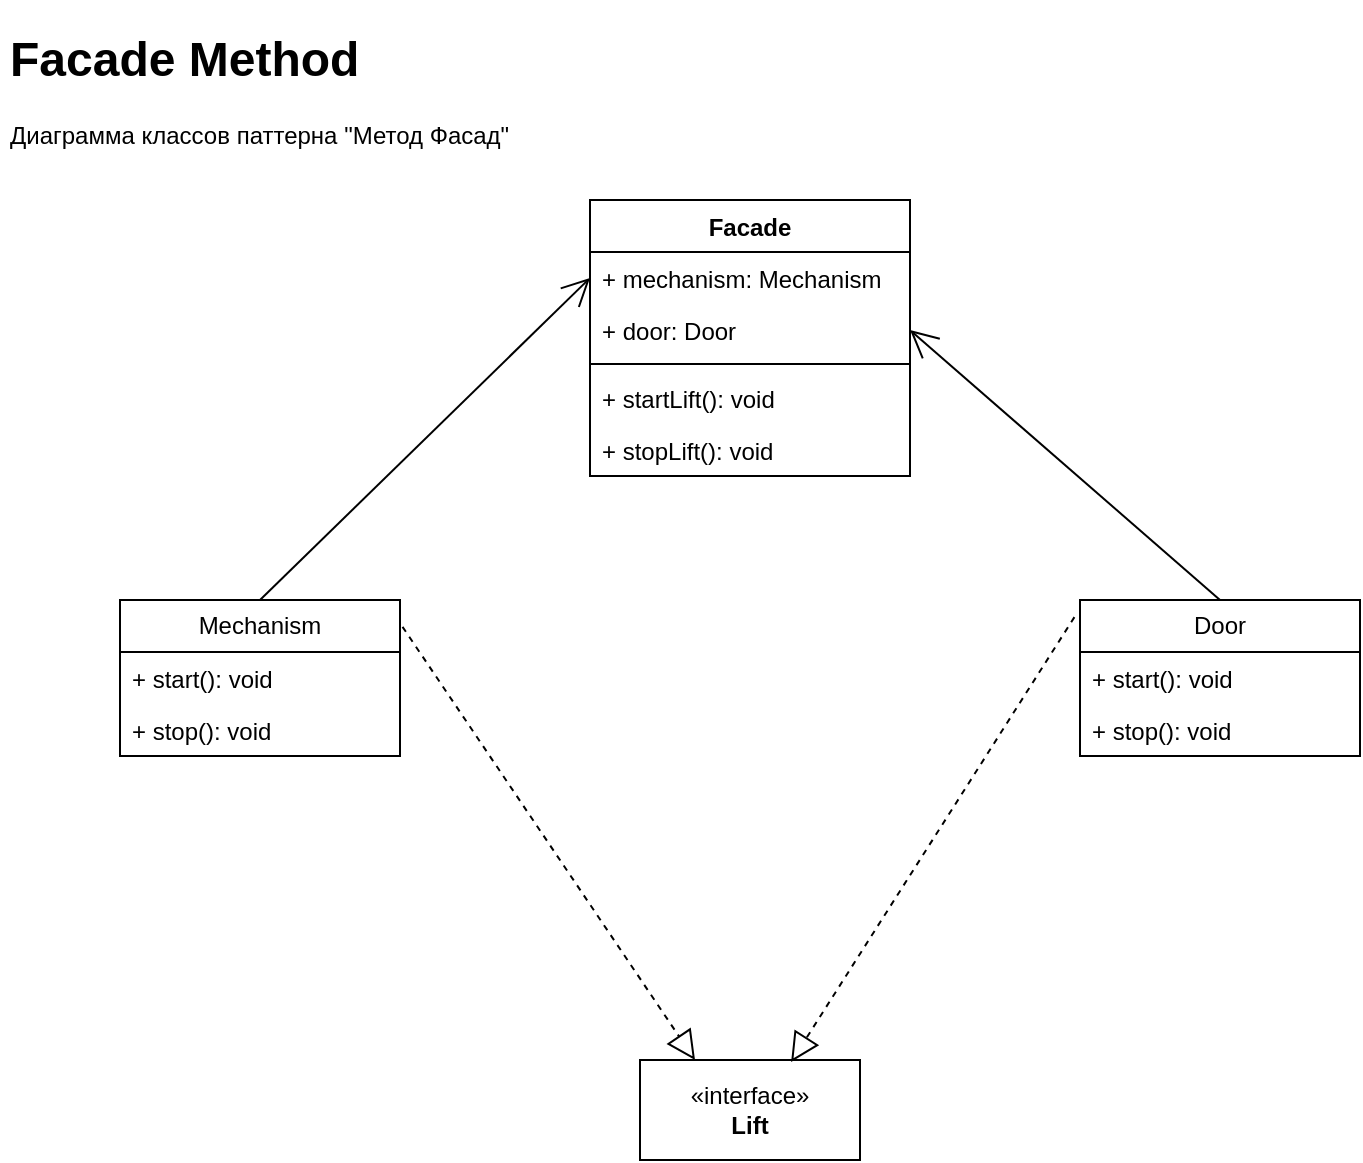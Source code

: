 <mxfile version="22.0.2" type="device">
  <diagram name="Страница — 1" id="yb37uD6bVaMBUZ68crki">
    <mxGraphModel dx="1036" dy="606" grid="1" gridSize="10" guides="1" tooltips="1" connect="1" arrows="1" fold="1" page="1" pageScale="1" pageWidth="827" pageHeight="1169" math="0" shadow="0">
      <root>
        <mxCell id="0" />
        <mxCell id="1" parent="0" />
        <mxCell id="ovsc2yCI9j0aZY-GnaXl-1" value="&lt;h1&gt;Facade Method&lt;/h1&gt;&lt;p&gt;Диаграмма классов паттерна &quot;Метод Фасад&quot;&lt;/p&gt;" style="text;html=1;strokeColor=none;fillColor=none;spacing=5;spacingTop=-20;whiteSpace=wrap;overflow=hidden;rounded=0;" vertex="1" parent="1">
          <mxGeometry x="30" y="30" width="290" height="70" as="geometry" />
        </mxCell>
        <mxCell id="ovsc2yCI9j0aZY-GnaXl-2" value="«interface»&lt;br&gt;&lt;b&gt;Lift&lt;/b&gt;" style="html=1;whiteSpace=wrap;" vertex="1" parent="1">
          <mxGeometry x="350" y="550" width="110" height="50" as="geometry" />
        </mxCell>
        <mxCell id="ovsc2yCI9j0aZY-GnaXl-3" value="Facade" style="swimlane;fontStyle=1;align=center;verticalAlign=top;childLayout=stackLayout;horizontal=1;startSize=26;horizontalStack=0;resizeParent=1;resizeParentMax=0;resizeLast=0;collapsible=1;marginBottom=0;whiteSpace=wrap;html=1;" vertex="1" parent="1">
          <mxGeometry x="325" y="120" width="160" height="138" as="geometry" />
        </mxCell>
        <mxCell id="ovsc2yCI9j0aZY-GnaXl-7" value="+&amp;nbsp;mechanism&lt;span style=&quot;background-color: initial;&quot;&gt;:&amp;nbsp;&lt;/span&gt;Mechanism" style="text;strokeColor=none;fillColor=none;align=left;verticalAlign=top;spacingLeft=4;spacingRight=4;overflow=hidden;rotatable=0;points=[[0,0.5],[1,0.5]];portConstraint=eastwest;whiteSpace=wrap;html=1;" vertex="1" parent="ovsc2yCI9j0aZY-GnaXl-3">
          <mxGeometry y="26" width="160" height="26" as="geometry" />
        </mxCell>
        <mxCell id="ovsc2yCI9j0aZY-GnaXl-4" value="+ door: Door" style="text;strokeColor=none;fillColor=none;align=left;verticalAlign=top;spacingLeft=4;spacingRight=4;overflow=hidden;rotatable=0;points=[[0,0.5],[1,0.5]];portConstraint=eastwest;whiteSpace=wrap;html=1;" vertex="1" parent="ovsc2yCI9j0aZY-GnaXl-3">
          <mxGeometry y="52" width="160" height="26" as="geometry" />
        </mxCell>
        <mxCell id="ovsc2yCI9j0aZY-GnaXl-5" value="" style="line;strokeWidth=1;fillColor=none;align=left;verticalAlign=middle;spacingTop=-1;spacingLeft=3;spacingRight=3;rotatable=0;labelPosition=right;points=[];portConstraint=eastwest;strokeColor=inherit;" vertex="1" parent="ovsc2yCI9j0aZY-GnaXl-3">
          <mxGeometry y="78" width="160" height="8" as="geometry" />
        </mxCell>
        <mxCell id="ovsc2yCI9j0aZY-GnaXl-6" value="+&amp;nbsp;startLift&lt;span style=&quot;background-color: initial;&quot;&gt;(): void&lt;/span&gt;" style="text;strokeColor=none;fillColor=none;align=left;verticalAlign=top;spacingLeft=4;spacingRight=4;overflow=hidden;rotatable=0;points=[[0,0.5],[1,0.5]];portConstraint=eastwest;whiteSpace=wrap;html=1;" vertex="1" parent="ovsc2yCI9j0aZY-GnaXl-3">
          <mxGeometry y="86" width="160" height="26" as="geometry" />
        </mxCell>
        <mxCell id="ovsc2yCI9j0aZY-GnaXl-8" value="+&amp;nbsp;stopLift&lt;span style=&quot;background-color: initial;&quot;&gt;(): void&lt;/span&gt;" style="text;strokeColor=none;fillColor=none;align=left;verticalAlign=top;spacingLeft=4;spacingRight=4;overflow=hidden;rotatable=0;points=[[0,0.5],[1,0.5]];portConstraint=eastwest;whiteSpace=wrap;html=1;" vertex="1" parent="ovsc2yCI9j0aZY-GnaXl-3">
          <mxGeometry y="112" width="160" height="26" as="geometry" />
        </mxCell>
        <mxCell id="ovsc2yCI9j0aZY-GnaXl-9" value="Mechanism" style="swimlane;fontStyle=0;childLayout=stackLayout;horizontal=1;startSize=26;fillColor=none;horizontalStack=0;resizeParent=1;resizeParentMax=0;resizeLast=0;collapsible=1;marginBottom=0;whiteSpace=wrap;html=1;" vertex="1" parent="1">
          <mxGeometry x="90" y="320" width="140" height="78" as="geometry" />
        </mxCell>
        <mxCell id="ovsc2yCI9j0aZY-GnaXl-10" value="+&amp;nbsp;start(): void" style="text;strokeColor=none;fillColor=none;align=left;verticalAlign=top;spacingLeft=4;spacingRight=4;overflow=hidden;rotatable=0;points=[[0,0.5],[1,0.5]];portConstraint=eastwest;whiteSpace=wrap;html=1;" vertex="1" parent="ovsc2yCI9j0aZY-GnaXl-9">
          <mxGeometry y="26" width="140" height="26" as="geometry" />
        </mxCell>
        <mxCell id="ovsc2yCI9j0aZY-GnaXl-11" value="+&amp;nbsp;stop(): void" style="text;strokeColor=none;fillColor=none;align=left;verticalAlign=top;spacingLeft=4;spacingRight=4;overflow=hidden;rotatable=0;points=[[0,0.5],[1,0.5]];portConstraint=eastwest;whiteSpace=wrap;html=1;" vertex="1" parent="ovsc2yCI9j0aZY-GnaXl-9">
          <mxGeometry y="52" width="140" height="26" as="geometry" />
        </mxCell>
        <mxCell id="ovsc2yCI9j0aZY-GnaXl-13" value="Door" style="swimlane;fontStyle=0;childLayout=stackLayout;horizontal=1;startSize=26;fillColor=none;horizontalStack=0;resizeParent=1;resizeParentMax=0;resizeLast=0;collapsible=1;marginBottom=0;whiteSpace=wrap;html=1;" vertex="1" parent="1">
          <mxGeometry x="570" y="320" width="140" height="78" as="geometry" />
        </mxCell>
        <mxCell id="ovsc2yCI9j0aZY-GnaXl-14" value="+&amp;nbsp;start(): void" style="text;strokeColor=none;fillColor=none;align=left;verticalAlign=top;spacingLeft=4;spacingRight=4;overflow=hidden;rotatable=0;points=[[0,0.5],[1,0.5]];portConstraint=eastwest;whiteSpace=wrap;html=1;" vertex="1" parent="ovsc2yCI9j0aZY-GnaXl-13">
          <mxGeometry y="26" width="140" height="26" as="geometry" />
        </mxCell>
        <mxCell id="ovsc2yCI9j0aZY-GnaXl-15" value="+&amp;nbsp;stop(): void" style="text;strokeColor=none;fillColor=none;align=left;verticalAlign=top;spacingLeft=4;spacingRight=4;overflow=hidden;rotatable=0;points=[[0,0.5],[1,0.5]];portConstraint=eastwest;whiteSpace=wrap;html=1;" vertex="1" parent="ovsc2yCI9j0aZY-GnaXl-13">
          <mxGeometry y="52" width="140" height="26" as="geometry" />
        </mxCell>
        <mxCell id="ovsc2yCI9j0aZY-GnaXl-16" value="" style="endArrow=block;dashed=1;endFill=0;endSize=12;html=1;rounded=0;entryX=0.25;entryY=0;entryDx=0;entryDy=0;exitX=1.009;exitY=0.172;exitDx=0;exitDy=0;exitPerimeter=0;" edge="1" parent="1" source="ovsc2yCI9j0aZY-GnaXl-9" target="ovsc2yCI9j0aZY-GnaXl-2">
          <mxGeometry width="160" relative="1" as="geometry">
            <mxPoint x="140" y="460" as="sourcePoint" />
            <mxPoint x="300" y="460" as="targetPoint" />
          </mxGeometry>
        </mxCell>
        <mxCell id="ovsc2yCI9j0aZY-GnaXl-17" value="" style="endArrow=block;dashed=1;endFill=0;endSize=12;html=1;rounded=0;entryX=0.687;entryY=0.02;entryDx=0;entryDy=0;exitX=-0.02;exitY=0.11;exitDx=0;exitDy=0;exitPerimeter=0;entryPerimeter=0;" edge="1" parent="1" source="ovsc2yCI9j0aZY-GnaXl-13" target="ovsc2yCI9j0aZY-GnaXl-2">
          <mxGeometry width="160" relative="1" as="geometry">
            <mxPoint x="390" y="320" as="sourcePoint" />
            <mxPoint x="537" y="537" as="targetPoint" />
          </mxGeometry>
        </mxCell>
        <mxCell id="ovsc2yCI9j0aZY-GnaXl-19" value="" style="endArrow=open;endFill=1;endSize=12;html=1;rounded=0;exitX=0.5;exitY=0;exitDx=0;exitDy=0;entryX=0;entryY=0.5;entryDx=0;entryDy=0;" edge="1" parent="1" source="ovsc2yCI9j0aZY-GnaXl-9" target="ovsc2yCI9j0aZY-GnaXl-7">
          <mxGeometry width="160" relative="1" as="geometry">
            <mxPoint x="110" y="220" as="sourcePoint" />
            <mxPoint x="270" y="220" as="targetPoint" />
          </mxGeometry>
        </mxCell>
        <mxCell id="ovsc2yCI9j0aZY-GnaXl-20" value="" style="endArrow=open;endFill=1;endSize=12;html=1;rounded=0;exitX=0.5;exitY=0;exitDx=0;exitDy=0;entryX=1;entryY=0.5;entryDx=0;entryDy=0;" edge="1" parent="1" source="ovsc2yCI9j0aZY-GnaXl-13" target="ovsc2yCI9j0aZY-GnaXl-4">
          <mxGeometry width="160" relative="1" as="geometry">
            <mxPoint x="610" y="241" as="sourcePoint" />
            <mxPoint x="775" y="80" as="targetPoint" />
          </mxGeometry>
        </mxCell>
      </root>
    </mxGraphModel>
  </diagram>
</mxfile>
